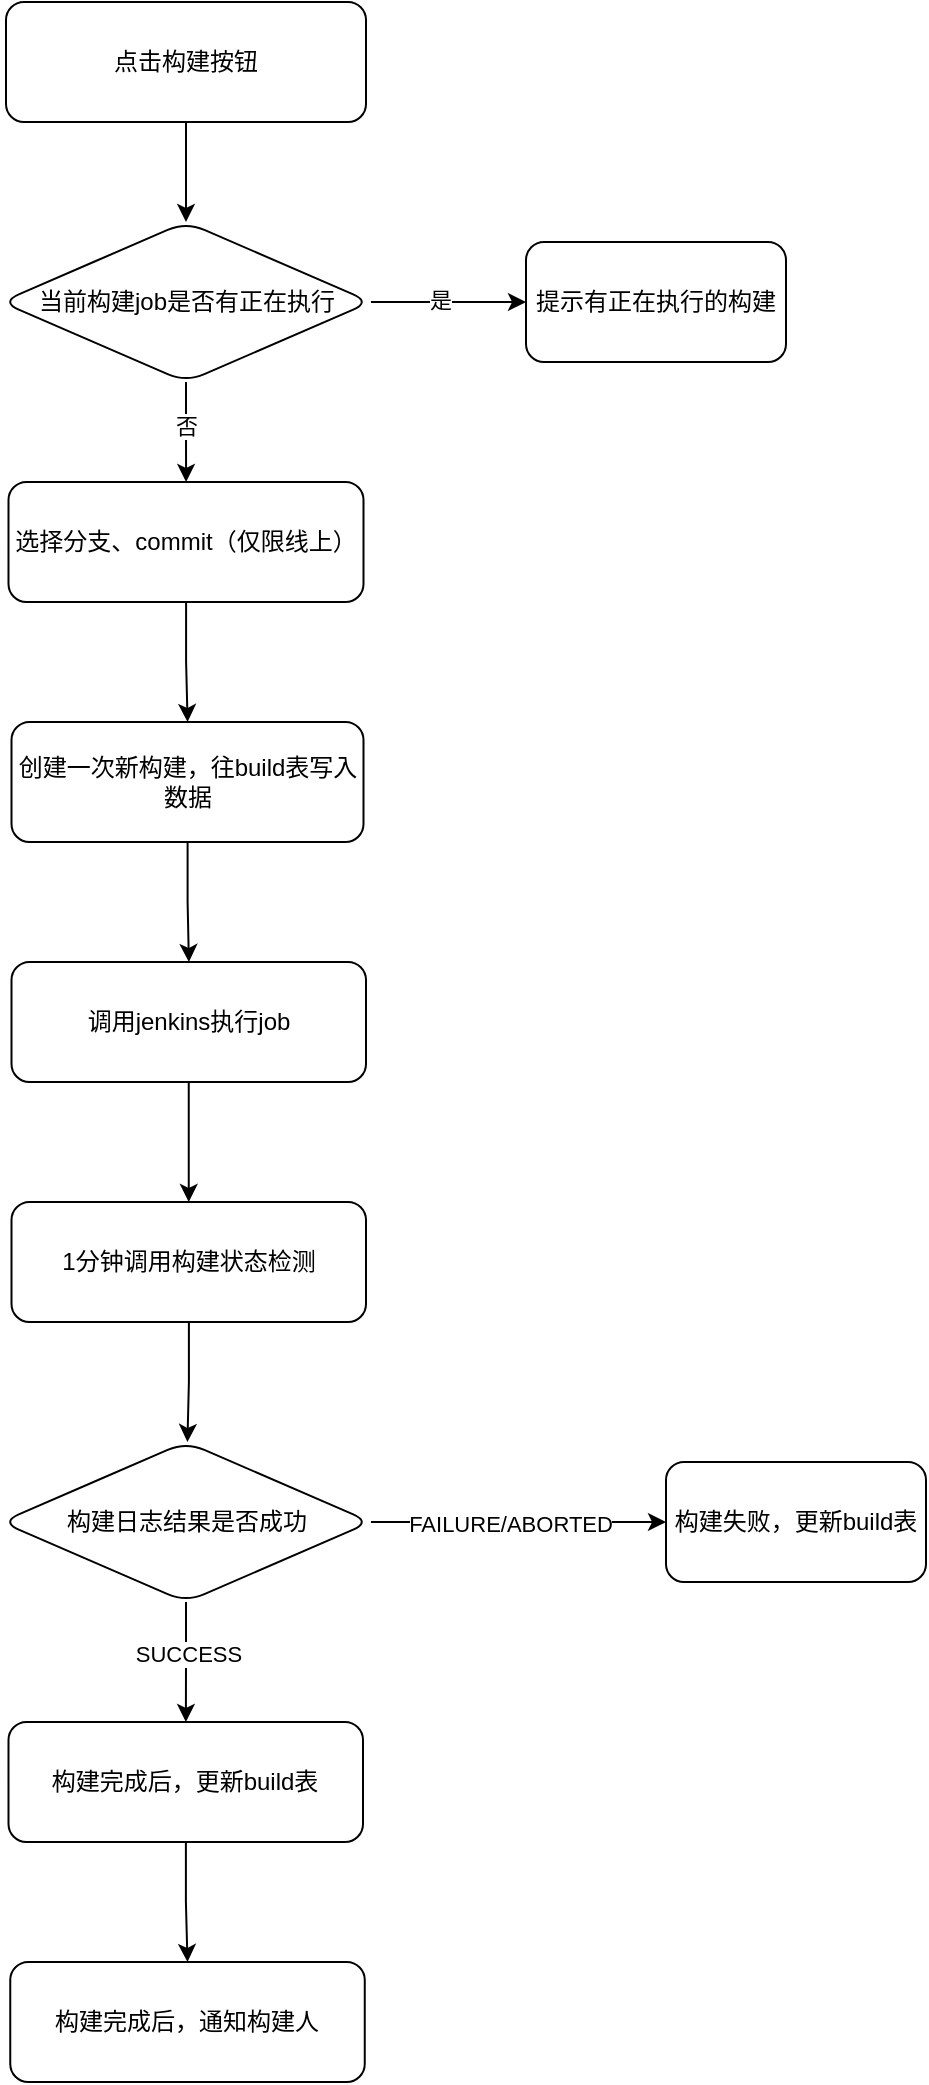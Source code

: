 <mxfile version="22.1.8" type="github">
  <diagram name="第 1 页" id="uKd0gvcI_EXNXb9xkZMl">
    <mxGraphModel dx="909" dy="577" grid="1" gridSize="10" guides="1" tooltips="1" connect="1" arrows="1" fold="1" page="1" pageScale="1" pageWidth="827" pageHeight="1169" math="0" shadow="0">
      <root>
        <mxCell id="0" />
        <mxCell id="1" parent="0" />
        <mxCell id="5hXS_3930Pt7SvAohvSX-14" value="" style="edgeStyle=orthogonalEdgeStyle;rounded=0;orthogonalLoop=1;jettySize=auto;html=1;" edge="1" parent="1" source="5hXS_3930Pt7SvAohvSX-1" target="5hXS_3930Pt7SvAohvSX-13">
          <mxGeometry relative="1" as="geometry" />
        </mxCell>
        <mxCell id="5hXS_3930Pt7SvAohvSX-1" value="点击构建按钮" style="rounded=1;whiteSpace=wrap;html=1;" vertex="1" parent="1">
          <mxGeometry x="290" y="40" width="180" height="60" as="geometry" />
        </mxCell>
        <mxCell id="5hXS_3930Pt7SvAohvSX-17" value="" style="edgeStyle=orthogonalEdgeStyle;rounded=0;orthogonalLoop=1;jettySize=auto;html=1;" edge="1" parent="1" source="5hXS_3930Pt7SvAohvSX-13" target="5hXS_3930Pt7SvAohvSX-16">
          <mxGeometry relative="1" as="geometry" />
        </mxCell>
        <mxCell id="5hXS_3930Pt7SvAohvSX-18" value="否" style="edgeLabel;html=1;align=center;verticalAlign=middle;resizable=0;points=[];" vertex="1" connectable="0" parent="5hXS_3930Pt7SvAohvSX-17">
          <mxGeometry x="-0.138" relative="1" as="geometry">
            <mxPoint as="offset" />
          </mxGeometry>
        </mxCell>
        <mxCell id="5hXS_3930Pt7SvAohvSX-20" value="" style="edgeStyle=orthogonalEdgeStyle;rounded=0;orthogonalLoop=1;jettySize=auto;html=1;" edge="1" parent="1" source="5hXS_3930Pt7SvAohvSX-13" target="5hXS_3930Pt7SvAohvSX-19">
          <mxGeometry relative="1" as="geometry" />
        </mxCell>
        <mxCell id="5hXS_3930Pt7SvAohvSX-21" value="是" style="edgeLabel;html=1;align=center;verticalAlign=middle;resizable=0;points=[];" vertex="1" connectable="0" parent="5hXS_3930Pt7SvAohvSX-20">
          <mxGeometry x="-0.129" y="1" relative="1" as="geometry">
            <mxPoint as="offset" />
          </mxGeometry>
        </mxCell>
        <mxCell id="5hXS_3930Pt7SvAohvSX-13" value="当前构建job是否有正在执行" style="rhombus;whiteSpace=wrap;html=1;rounded=1;" vertex="1" parent="1">
          <mxGeometry x="287.5" y="150" width="185" height="80" as="geometry" />
        </mxCell>
        <mxCell id="5hXS_3930Pt7SvAohvSX-23" value="" style="edgeStyle=orthogonalEdgeStyle;rounded=0;orthogonalLoop=1;jettySize=auto;html=1;" edge="1" parent="1" source="5hXS_3930Pt7SvAohvSX-16" target="5hXS_3930Pt7SvAohvSX-22">
          <mxGeometry relative="1" as="geometry" />
        </mxCell>
        <mxCell id="5hXS_3930Pt7SvAohvSX-16" value="选择分支、commit（仅限线上）" style="whiteSpace=wrap;html=1;rounded=1;" vertex="1" parent="1">
          <mxGeometry x="291.25" y="280" width="177.5" height="60" as="geometry" />
        </mxCell>
        <mxCell id="5hXS_3930Pt7SvAohvSX-19" value="提示有正在执行的构建" style="whiteSpace=wrap;html=1;rounded=1;" vertex="1" parent="1">
          <mxGeometry x="550" y="160" width="130" height="60" as="geometry" />
        </mxCell>
        <mxCell id="5hXS_3930Pt7SvAohvSX-25" value="" style="edgeStyle=orthogonalEdgeStyle;rounded=0;orthogonalLoop=1;jettySize=auto;html=1;" edge="1" parent="1" source="5hXS_3930Pt7SvAohvSX-22" target="5hXS_3930Pt7SvAohvSX-24">
          <mxGeometry relative="1" as="geometry" />
        </mxCell>
        <mxCell id="5hXS_3930Pt7SvAohvSX-22" value="创建一次新构建，往build表写入数据" style="whiteSpace=wrap;html=1;rounded=1;" vertex="1" parent="1">
          <mxGeometry x="292.75" y="400" width="176" height="60" as="geometry" />
        </mxCell>
        <mxCell id="5hXS_3930Pt7SvAohvSX-27" value="" style="edgeStyle=orthogonalEdgeStyle;rounded=0;orthogonalLoop=1;jettySize=auto;html=1;" edge="1" parent="1" source="5hXS_3930Pt7SvAohvSX-24" target="5hXS_3930Pt7SvAohvSX-26">
          <mxGeometry relative="1" as="geometry" />
        </mxCell>
        <mxCell id="5hXS_3930Pt7SvAohvSX-24" value="调用jenkins执行job" style="whiteSpace=wrap;html=1;rounded=1;" vertex="1" parent="1">
          <mxGeometry x="292.75" y="520" width="177.25" height="60" as="geometry" />
        </mxCell>
        <mxCell id="5hXS_3930Pt7SvAohvSX-31" value="" style="edgeStyle=orthogonalEdgeStyle;rounded=0;orthogonalLoop=1;jettySize=auto;html=1;" edge="1" parent="1" source="5hXS_3930Pt7SvAohvSX-26">
          <mxGeometry relative="1" as="geometry">
            <mxPoint x="380.714" y="760" as="targetPoint" />
          </mxGeometry>
        </mxCell>
        <mxCell id="5hXS_3930Pt7SvAohvSX-26" value="1分钟调用构建状态检测" style="whiteSpace=wrap;html=1;rounded=1;" vertex="1" parent="1">
          <mxGeometry x="292.75" y="640" width="177.25" height="60" as="geometry" />
        </mxCell>
        <mxCell id="5hXS_3930Pt7SvAohvSX-29" value="构建完成后，通知构建人" style="whiteSpace=wrap;html=1;rounded=1;" vertex="1" parent="1">
          <mxGeometry x="292.13" y="1020" width="177.25" height="60" as="geometry" />
        </mxCell>
        <mxCell id="5hXS_3930Pt7SvAohvSX-34" value="" style="edgeStyle=orthogonalEdgeStyle;rounded=0;orthogonalLoop=1;jettySize=auto;html=1;" edge="1" parent="1" source="5hXS_3930Pt7SvAohvSX-32" target="5hXS_3930Pt7SvAohvSX-33">
          <mxGeometry relative="1" as="geometry" />
        </mxCell>
        <mxCell id="5hXS_3930Pt7SvAohvSX-35" value="SUCCESS" style="edgeLabel;html=1;align=center;verticalAlign=middle;resizable=0;points=[];" vertex="1" connectable="0" parent="5hXS_3930Pt7SvAohvSX-34">
          <mxGeometry x="-0.155" y="1" relative="1" as="geometry">
            <mxPoint as="offset" />
          </mxGeometry>
        </mxCell>
        <mxCell id="5hXS_3930Pt7SvAohvSX-37" value="" style="edgeStyle=orthogonalEdgeStyle;rounded=0;orthogonalLoop=1;jettySize=auto;html=1;" edge="1" parent="1" source="5hXS_3930Pt7SvAohvSX-32" target="5hXS_3930Pt7SvAohvSX-36">
          <mxGeometry relative="1" as="geometry" />
        </mxCell>
        <mxCell id="5hXS_3930Pt7SvAohvSX-38" value="FAILURE/ABORTED" style="edgeLabel;html=1;align=center;verticalAlign=middle;resizable=0;points=[];" vertex="1" connectable="0" parent="5hXS_3930Pt7SvAohvSX-37">
          <mxGeometry x="-0.062" y="-1" relative="1" as="geometry">
            <mxPoint as="offset" />
          </mxGeometry>
        </mxCell>
        <mxCell id="5hXS_3930Pt7SvAohvSX-32" value="构建日志结果是否成功" style="rhombus;whiteSpace=wrap;html=1;rounded=1;" vertex="1" parent="1">
          <mxGeometry x="287.5" y="760" width="185" height="80" as="geometry" />
        </mxCell>
        <mxCell id="5hXS_3930Pt7SvAohvSX-39" value="" style="edgeStyle=orthogonalEdgeStyle;rounded=0;orthogonalLoop=1;jettySize=auto;html=1;" edge="1" parent="1" source="5hXS_3930Pt7SvAohvSX-33" target="5hXS_3930Pt7SvAohvSX-29">
          <mxGeometry relative="1" as="geometry" />
        </mxCell>
        <mxCell id="5hXS_3930Pt7SvAohvSX-33" value="构建完成后，更新build表" style="whiteSpace=wrap;html=1;rounded=1;" vertex="1" parent="1">
          <mxGeometry x="291.25" y="900" width="177.25" height="60" as="geometry" />
        </mxCell>
        <mxCell id="5hXS_3930Pt7SvAohvSX-36" value="构建失败，更新build表" style="whiteSpace=wrap;html=1;rounded=1;" vertex="1" parent="1">
          <mxGeometry x="620" y="770" width="130" height="60" as="geometry" />
        </mxCell>
      </root>
    </mxGraphModel>
  </diagram>
</mxfile>

